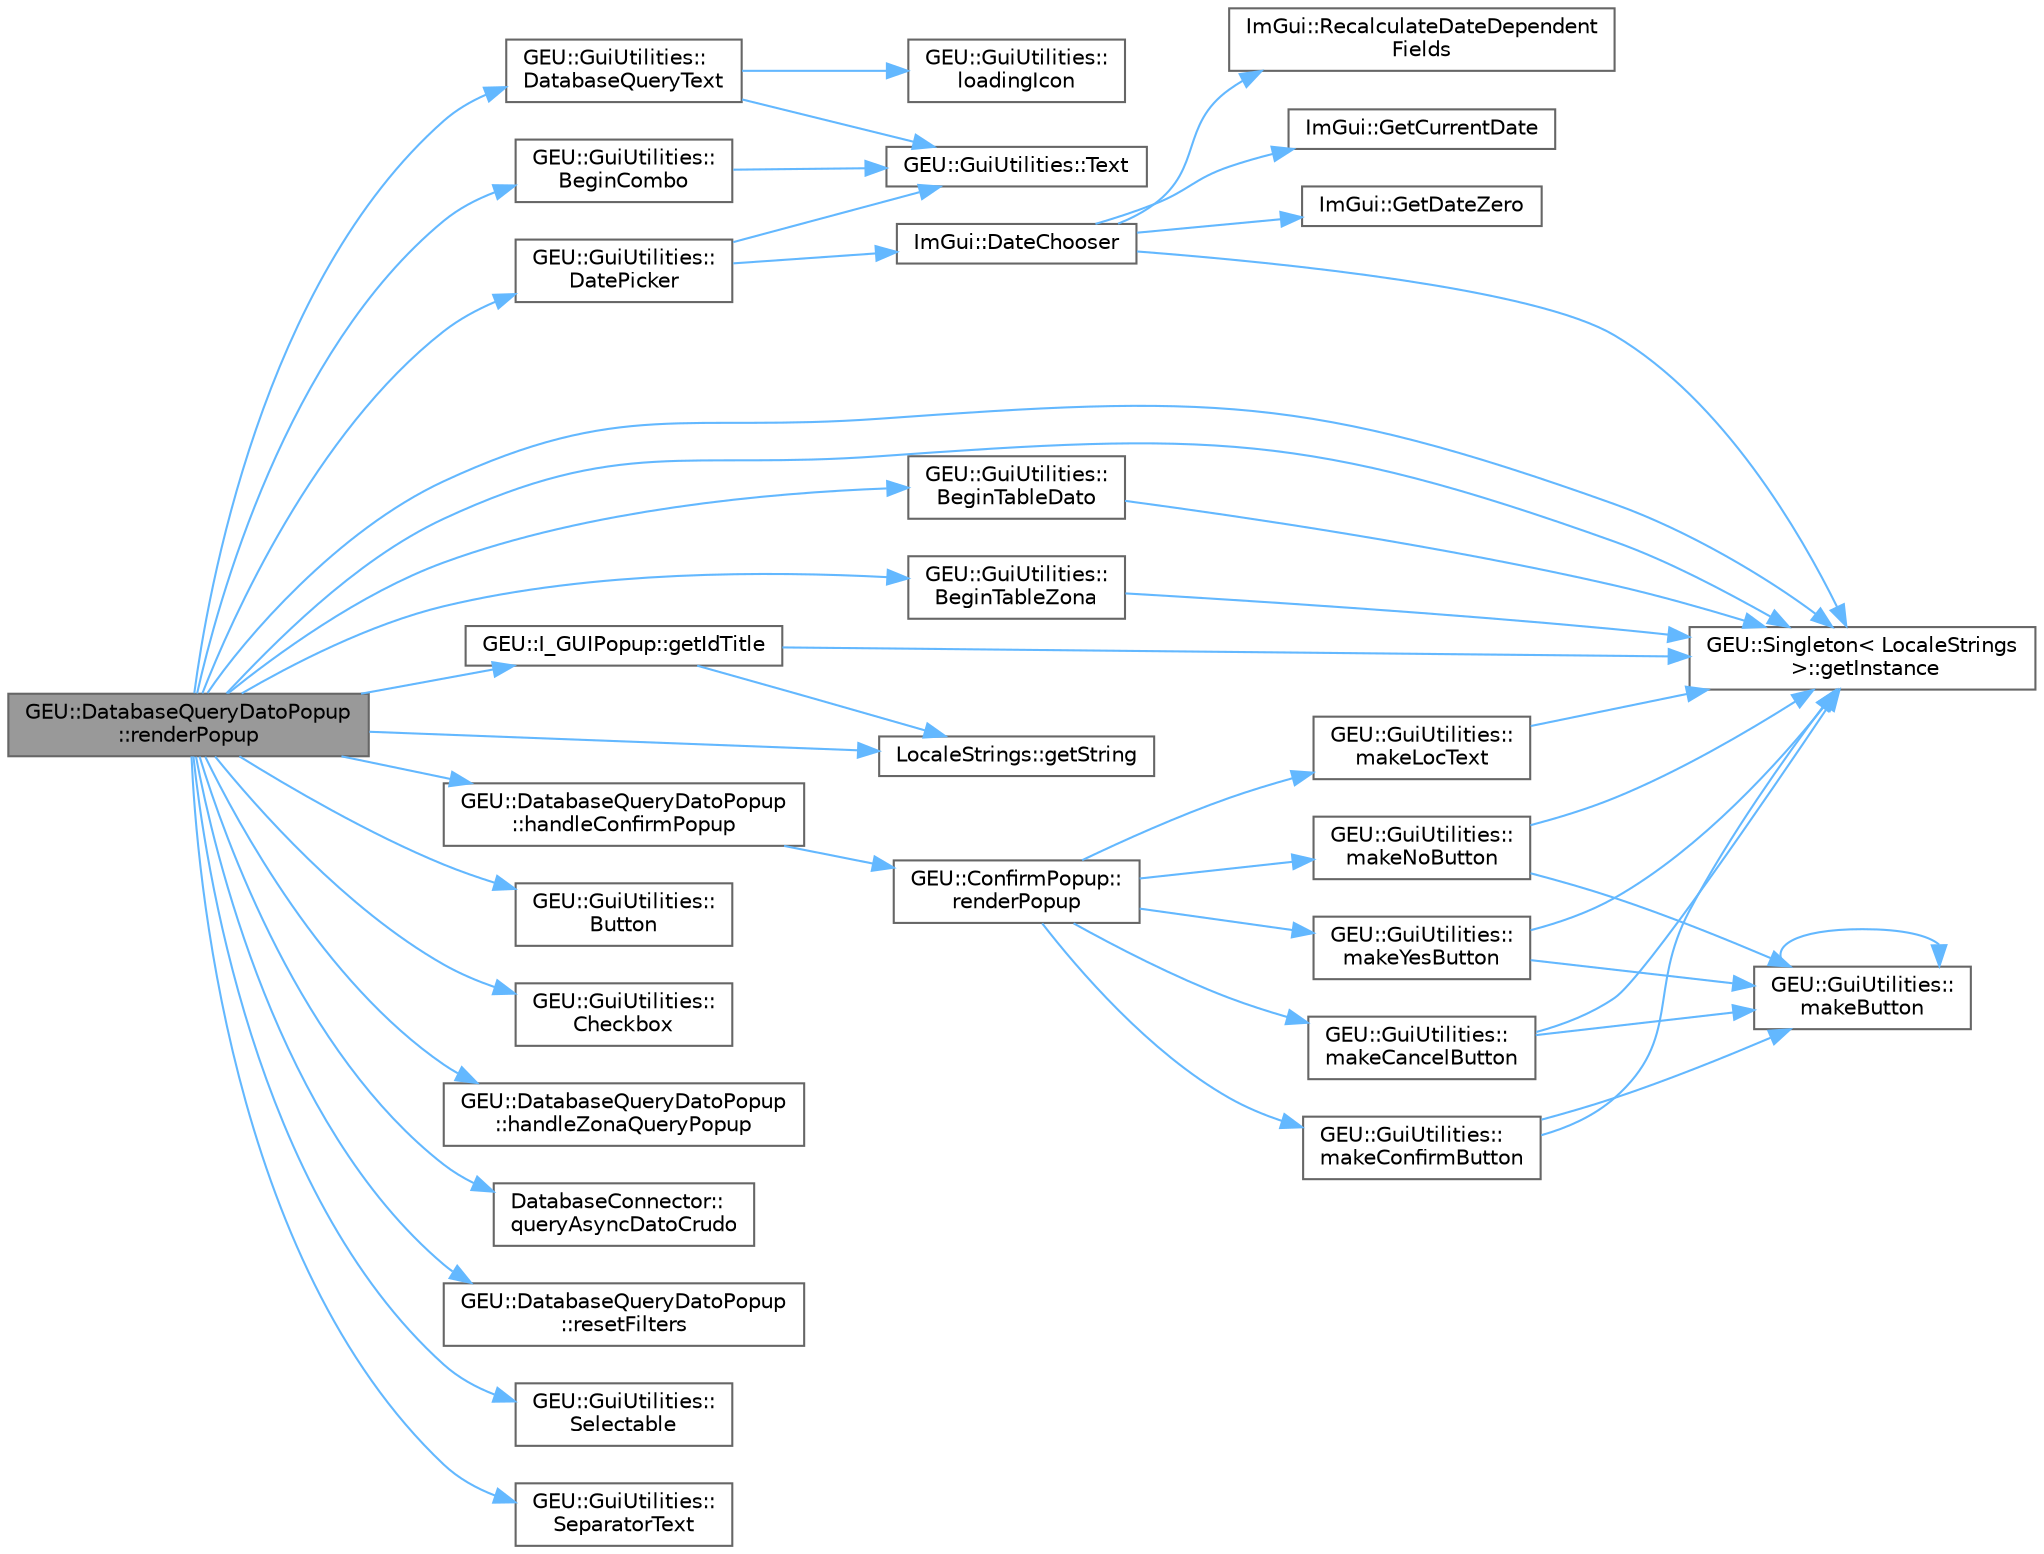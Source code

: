 digraph "GEU::DatabaseQueryDatoPopup::renderPopup"
{
 // LATEX_PDF_SIZE
  bgcolor="transparent";
  edge [fontname=Helvetica,fontsize=10,labelfontname=Helvetica,labelfontsize=10];
  node [fontname=Helvetica,fontsize=10,shape=box,height=0.2,width=0.4];
  rankdir="LR";
  Node1 [id="Node000001",label="GEU::DatabaseQueryDatoPopup\l::renderPopup",height=0.2,width=0.4,color="gray40", fillcolor="grey60", style="filled", fontcolor="black",tooltip="Renders the popup and its contents."];
  Node1 -> Node2 [id="edge1_Node000001_Node000002",color="steelblue1",style="solid",tooltip=" "];
  Node2 [id="Node000002",label="GEU::GuiUtilities::\lBeginCombo",height=0.2,width=0.4,color="grey40", fillcolor="white", style="filled",URL="$d3/d07/namespace_g_e_u_1_1_gui_utilities.html#a95d5f616a34dd70aca4886e546720966",tooltip=" "];
  Node2 -> Node3 [id="edge2_Node000002_Node000003",color="steelblue1",style="solid",tooltip=" "];
  Node3 [id="Node000003",label="GEU::GuiUtilities::Text",height=0.2,width=0.4,color="grey40", fillcolor="white", style="filled",URL="$d3/d07/namespace_g_e_u_1_1_gui_utilities.html#a76a49056660c5a9246a94564afbb676a",tooltip=" "];
  Node1 -> Node4 [id="edge3_Node000001_Node000004",color="steelblue1",style="solid",tooltip=" "];
  Node4 [id="Node000004",label="GEU::GuiUtilities::\lBeginTableDato",height=0.2,width=0.4,color="grey40", fillcolor="white", style="filled",URL="$d3/d07/namespace_g_e_u_1_1_gui_utilities.html#ada3ff320fe0e01b53fb7543b923b45a8",tooltip=" "];
  Node4 -> Node5 [id="edge4_Node000004_Node000005",color="steelblue1",style="solid",tooltip=" "];
  Node5 [id="Node000005",label="GEU::Singleton\< LocaleStrings\l \>::getInstance",height=0.2,width=0.4,color="grey40", fillcolor="white", style="filled",URL="$d1/d01/class_g_e_u_1_1_singleton.html#a47c7e7c2110f4cc59c9ff1f5594c366e",tooltip=" "];
  Node1 -> Node6 [id="edge5_Node000001_Node000006",color="steelblue1",style="solid",tooltip=" "];
  Node6 [id="Node000006",label="GEU::GuiUtilities::\lBeginTableZona",height=0.2,width=0.4,color="grey40", fillcolor="white", style="filled",URL="$d3/d07/namespace_g_e_u_1_1_gui_utilities.html#af94965eb0ce2f4e1e5ee22fd33bf4574",tooltip=" "];
  Node6 -> Node5 [id="edge6_Node000006_Node000005",color="steelblue1",style="solid",tooltip=" "];
  Node1 -> Node7 [id="edge7_Node000001_Node000007",color="steelblue1",style="solid",tooltip=" "];
  Node7 [id="Node000007",label="GEU::GuiUtilities::\lButton",height=0.2,width=0.4,color="grey40", fillcolor="white", style="filled",URL="$d3/d07/namespace_g_e_u_1_1_gui_utilities.html#a4a9fd6dae16881311edd3998ece123bf",tooltip=" "];
  Node1 -> Node8 [id="edge8_Node000001_Node000008",color="steelblue1",style="solid",tooltip=" "];
  Node8 [id="Node000008",label="GEU::GuiUtilities::\lCheckbox",height=0.2,width=0.4,color="grey40", fillcolor="white", style="filled",URL="$d3/d07/namespace_g_e_u_1_1_gui_utilities.html#a8cd6e1ec53dc192ed4c4d3867e35edc7",tooltip=" "];
  Node1 -> Node9 [id="edge9_Node000001_Node000009",color="steelblue1",style="solid",tooltip=" "];
  Node9 [id="Node000009",label="GEU::GuiUtilities::\lDatabaseQueryText",height=0.2,width=0.4,color="grey40", fillcolor="white", style="filled",URL="$d3/d07/namespace_g_e_u_1_1_gui_utilities.html#a45648c2d9672ec5d0539ae9577e0b02b",tooltip=" "];
  Node9 -> Node10 [id="edge10_Node000009_Node000010",color="steelblue1",style="solid",tooltip=" "];
  Node10 [id="Node000010",label="GEU::GuiUtilities::\lloadingIcon",height=0.2,width=0.4,color="grey40", fillcolor="white", style="filled",URL="$d3/d07/namespace_g_e_u_1_1_gui_utilities.html#aa4e9186189a097316ffd71424d4a7259",tooltip=" "];
  Node9 -> Node3 [id="edge11_Node000009_Node000003",color="steelblue1",style="solid",tooltip=" "];
  Node1 -> Node11 [id="edge12_Node000001_Node000011",color="steelblue1",style="solid",tooltip=" "];
  Node11 [id="Node000011",label="GEU::GuiUtilities::\lDatePicker",height=0.2,width=0.4,color="grey40", fillcolor="white", style="filled",URL="$d3/d07/namespace_g_e_u_1_1_gui_utilities.html#ace4bb8c12a9996fe8f1a3b4cb21bff1d",tooltip=" "];
  Node11 -> Node12 [id="edge13_Node000011_Node000012",color="steelblue1",style="solid",tooltip=" "];
  Node12 [id="Node000012",label="ImGui::DateChooser",height=0.2,width=0.4,color="grey40", fillcolor="white", style="filled",URL="$df/d03/namespace_im_gui.html#ab1cfdde853c2682d74a3a3528ac09494",tooltip=" "];
  Node12 -> Node13 [id="edge14_Node000012_Node000013",color="steelblue1",style="solid",tooltip=" "];
  Node13 [id="Node000013",label="ImGui::GetCurrentDate",height=0.2,width=0.4,color="grey40", fillcolor="white", style="filled",URL="$df/d03/namespace_im_gui.html#a4305042c283d89a8db95b69c245dd4cd",tooltip=" "];
  Node12 -> Node14 [id="edge15_Node000012_Node000014",color="steelblue1",style="solid",tooltip=" "];
  Node14 [id="Node000014",label="ImGui::GetDateZero",height=0.2,width=0.4,color="grey40", fillcolor="white", style="filled",URL="$df/d03/namespace_im_gui.html#aab4714f905121e39fd75f60a9ca854cf",tooltip=" "];
  Node12 -> Node5 [id="edge16_Node000012_Node000005",color="steelblue1",style="solid",tooltip=" "];
  Node12 -> Node15 [id="edge17_Node000012_Node000015",color="steelblue1",style="solid",tooltip=" "];
  Node15 [id="Node000015",label="ImGui::RecalculateDateDependent\lFields",height=0.2,width=0.4,color="grey40", fillcolor="white", style="filled",URL="$df/d03/namespace_im_gui.html#ab5acf061aabc3ecd45051883508c8274",tooltip=" "];
  Node11 -> Node3 [id="edge18_Node000011_Node000003",color="steelblue1",style="solid",tooltip=" "];
  Node1 -> Node16 [id="edge19_Node000001_Node000016",color="steelblue1",style="solid",tooltip=" "];
  Node16 [id="Node000016",label="GEU::I_GUIPopup::getIdTitle",height=0.2,width=0.4,color="grey40", fillcolor="white", style="filled",URL="$df/d05/class_g_e_u_1_1_i___g_u_i_popup.html#abdcc20870710b60595e8777b9fd796ed",tooltip=" "];
  Node16 -> Node5 [id="edge20_Node000016_Node000005",color="steelblue1",style="solid",tooltip=" "];
  Node16 -> Node17 [id="edge21_Node000016_Node000017",color="steelblue1",style="solid",tooltip=" "];
  Node17 [id="Node000017",label="LocaleStrings::getString",height=0.2,width=0.4,color="grey40", fillcolor="white", style="filled",URL="$d2/d04/class_locale_strings.html#ac66087ac25e72051ea7b5bf3d00dd71f",tooltip=" "];
  Node1 -> Node5 [id="edge22_Node000001_Node000005",color="steelblue1",style="solid",tooltip=" "];
  Node1 -> Node5 [id="edge23_Node000001_Node000005",color="steelblue1",style="solid",tooltip=" "];
  Node1 -> Node17 [id="edge24_Node000001_Node000017",color="steelblue1",style="solid",tooltip=" "];
  Node1 -> Node18 [id="edge25_Node000001_Node000018",color="steelblue1",style="solid",tooltip=" "];
  Node18 [id="Node000018",label="GEU::DatabaseQueryDatoPopup\l::handleConfirmPopup",height=0.2,width=0.4,color="grey40", fillcolor="white", style="filled",URL="$dc/d00/class_g_e_u_1_1_database_query_dato_popup.html#a436f289602a2779121408fbddb0cd113",tooltip=" "];
  Node18 -> Node19 [id="edge26_Node000018_Node000019",color="steelblue1",style="solid",tooltip=" "];
  Node19 [id="Node000019",label="GEU::ConfirmPopup::\lrenderPopup",height=0.2,width=0.4,color="grey40", fillcolor="white", style="filled",URL="$d3/d04/class_g_e_u_1_1_confirm_popup.html#a82f88c00c88912fb0beab3db3dcccdf0",tooltip="Renders the popup and its contents."];
  Node19 -> Node20 [id="edge27_Node000019_Node000020",color="steelblue1",style="solid",tooltip=" "];
  Node20 [id="Node000020",label="GEU::GuiUtilities::\lmakeCancelButton",height=0.2,width=0.4,color="grey40", fillcolor="white", style="filled",URL="$d3/d07/namespace_g_e_u_1_1_gui_utilities.html#a1c14068c48b831ee9b2f4300deb80e13",tooltip=" "];
  Node20 -> Node5 [id="edge28_Node000020_Node000005",color="steelblue1",style="solid",tooltip=" "];
  Node20 -> Node21 [id="edge29_Node000020_Node000021",color="steelblue1",style="solid",tooltip=" "];
  Node21 [id="Node000021",label="GEU::GuiUtilities::\lmakeButton",height=0.2,width=0.4,color="grey40", fillcolor="white", style="filled",URL="$d3/d07/namespace_g_e_u_1_1_gui_utilities.html#a4a4cc2d3f5e9444384aa7e7eb062dbf0",tooltip=" "];
  Node21 -> Node21 [id="edge30_Node000021_Node000021",color="steelblue1",style="solid",tooltip=" "];
  Node19 -> Node22 [id="edge31_Node000019_Node000022",color="steelblue1",style="solid",tooltip=" "];
  Node22 [id="Node000022",label="GEU::GuiUtilities::\lmakeConfirmButton",height=0.2,width=0.4,color="grey40", fillcolor="white", style="filled",URL="$d3/d07/namespace_g_e_u_1_1_gui_utilities.html#af5e9fa24f47a96b09eb235cbf0956e7b",tooltip=" "];
  Node22 -> Node5 [id="edge32_Node000022_Node000005",color="steelblue1",style="solid",tooltip=" "];
  Node22 -> Node21 [id="edge33_Node000022_Node000021",color="steelblue1",style="solid",tooltip=" "];
  Node19 -> Node23 [id="edge34_Node000019_Node000023",color="steelblue1",style="solid",tooltip=" "];
  Node23 [id="Node000023",label="GEU::GuiUtilities::\lmakeLocText",height=0.2,width=0.4,color="grey40", fillcolor="white", style="filled",URL="$d3/d07/namespace_g_e_u_1_1_gui_utilities.html#a7b24395f0bd0bd368bde0935682746ce",tooltip=" "];
  Node23 -> Node5 [id="edge35_Node000023_Node000005",color="steelblue1",style="solid",tooltip=" "];
  Node19 -> Node24 [id="edge36_Node000019_Node000024",color="steelblue1",style="solid",tooltip=" "];
  Node24 [id="Node000024",label="GEU::GuiUtilities::\lmakeNoButton",height=0.2,width=0.4,color="grey40", fillcolor="white", style="filled",URL="$d3/d07/namespace_g_e_u_1_1_gui_utilities.html#a275a16f7f31031ade260bdd899b53109",tooltip=" "];
  Node24 -> Node5 [id="edge37_Node000024_Node000005",color="steelblue1",style="solid",tooltip=" "];
  Node24 -> Node21 [id="edge38_Node000024_Node000021",color="steelblue1",style="solid",tooltip=" "];
  Node19 -> Node25 [id="edge39_Node000019_Node000025",color="steelblue1",style="solid",tooltip=" "];
  Node25 [id="Node000025",label="GEU::GuiUtilities::\lmakeYesButton",height=0.2,width=0.4,color="grey40", fillcolor="white", style="filled",URL="$d3/d07/namespace_g_e_u_1_1_gui_utilities.html#afc5e6623a13133c49738b38d29e2d7bd",tooltip=" "];
  Node25 -> Node5 [id="edge40_Node000025_Node000005",color="steelblue1",style="solid",tooltip=" "];
  Node25 -> Node21 [id="edge41_Node000025_Node000021",color="steelblue1",style="solid",tooltip=" "];
  Node1 -> Node26 [id="edge42_Node000001_Node000026",color="steelblue1",style="solid",tooltip=" "];
  Node26 [id="Node000026",label="GEU::DatabaseQueryDatoPopup\l::handleZonaQueryPopup",height=0.2,width=0.4,color="grey40", fillcolor="white", style="filled",URL="$dc/d00/class_g_e_u_1_1_database_query_dato_popup.html#aad368de500dca0ef4c890aee6c20aa8d",tooltip=" "];
  Node1 -> Node27 [id="edge43_Node000001_Node000027",color="steelblue1",style="solid",tooltip=" "];
  Node27 [id="Node000027",label="DatabaseConnector::\lqueryAsyncDatoCrudo",height=0.2,width=0.4,color="grey40", fillcolor="white", style="filled",URL="$d1/d01/class_database_connector.html#adacdaa0b6505fb94120265d3ae37e37e",tooltip=" "];
  Node1 -> Node28 [id="edge44_Node000001_Node000028",color="steelblue1",style="solid",tooltip=" "];
  Node28 [id="Node000028",label="GEU::DatabaseQueryDatoPopup\l::resetFilters",height=0.2,width=0.4,color="grey40", fillcolor="white", style="filled",URL="$dc/d00/class_g_e_u_1_1_database_query_dato_popup.html#a66cced7564861abf4e46a79985f1f73f",tooltip=" "];
  Node1 -> Node29 [id="edge45_Node000001_Node000029",color="steelblue1",style="solid",tooltip=" "];
  Node29 [id="Node000029",label="GEU::GuiUtilities::\lSelectable",height=0.2,width=0.4,color="grey40", fillcolor="white", style="filled",URL="$d3/d07/namespace_g_e_u_1_1_gui_utilities.html#ab5bd8ee6ec7674dc502b5330d41beadf",tooltip=" "];
  Node1 -> Node30 [id="edge46_Node000001_Node000030",color="steelblue1",style="solid",tooltip=" "];
  Node30 [id="Node000030",label="GEU::GuiUtilities::\lSeparatorText",height=0.2,width=0.4,color="grey40", fillcolor="white", style="filled",URL="$d3/d07/namespace_g_e_u_1_1_gui_utilities.html#ae4d14264e67621c5997464e18c781ea0",tooltip=" "];
}
